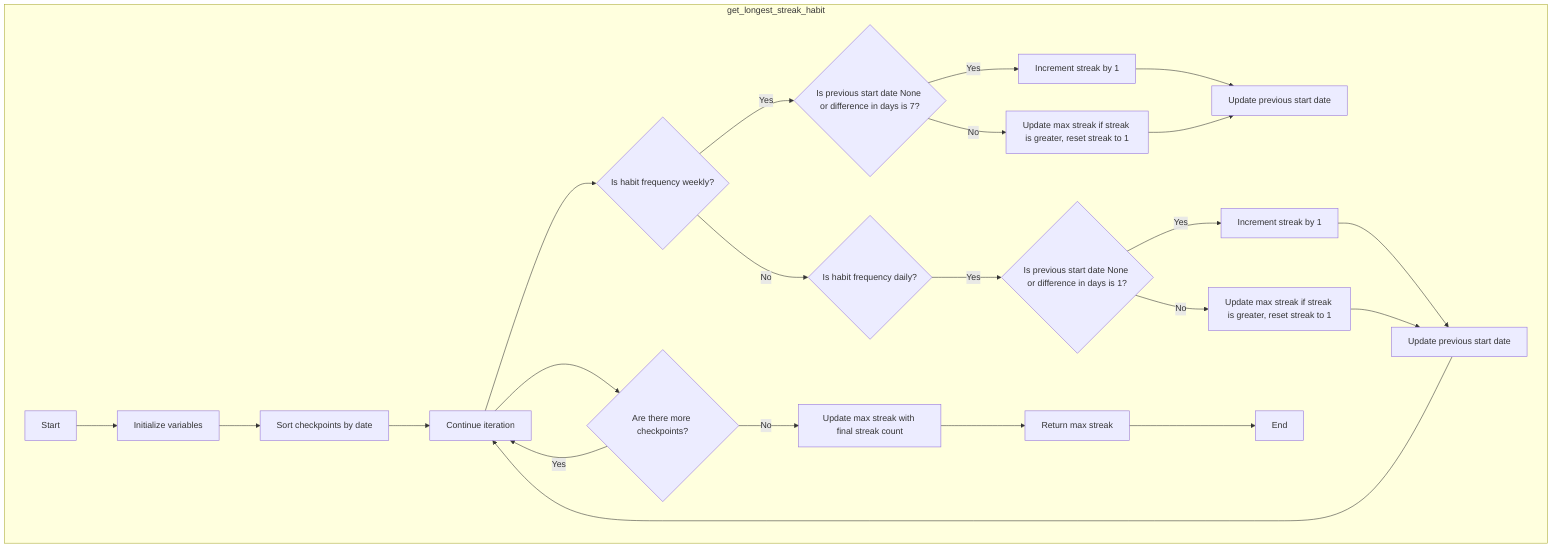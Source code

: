 graph TD
subgraph "get_longest_streak_habit"
    A[Start] --> B[Initialize variables]
    B --> C[Sort checkpoints by date]
    C --> D[Iterate over checkpoints]
    D --> E{Is habit frequency weekly?}
    E -- Yes --> F{Is previous start date None or difference in days is 7?}
    F -- Yes --> G[Increment streak by 1]
    G --> H[Update previous start date]
    F -- No --> I[Update max streak if streak is greater, reset streak to 1]
    I --> H[Update previous start date]
    E -- No --> J{Is habit frequency daily?}
    J -- Yes --> K{Is previous start date None or difference in days is 1?}
    K -- Yes --> L[Increment streak by 1]
    L --> M[Update previous start date]
    K -- No --> N[Update max streak if streak is greater, reset streak to 1]
    N --> M[Update previous start date]
    M --> D[Continue iteration]
    D --> O{Are there more checkpoints?}
    O -- Yes --> D
    O -- No --> P[Update max streak with final streak count]
    P --> Q[Return max streak]
    Q --> R[End]
end